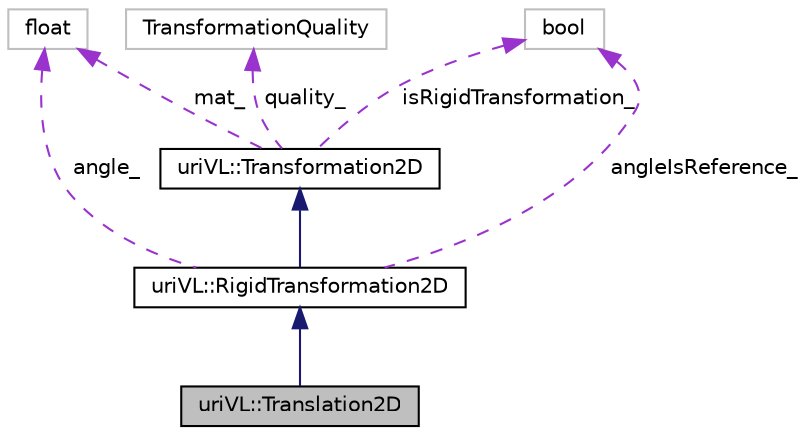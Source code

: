 digraph "uriVL::Translation2D"
{
  edge [fontname="Helvetica",fontsize="10",labelfontname="Helvetica",labelfontsize="10"];
  node [fontname="Helvetica",fontsize="10",shape=record];
  Node1 [label="uriVL::Translation2D",height=0.2,width=0.4,color="black", fillcolor="grey75", style="filled", fontcolor="black"];
  Node2 -> Node1 [dir="back",color="midnightblue",fontsize="10",style="solid",fontname="Helvetica"];
  Node2 [label="uriVL::RigidTransformation2D",height=0.2,width=0.4,color="black", fillcolor="white", style="filled",URL="$classuriVL_1_1RigidTransformation2D.html",tooltip="Class for all 2D transformation composed of a translation and a rotation. "];
  Node3 -> Node2 [dir="back",color="midnightblue",fontsize="10",style="solid",fontname="Helvetica"];
  Node3 [label="uriVL::Transformation2D",height=0.2,width=0.4,color="black", fillcolor="white", style="filled",URL="$classuriVL_1_1Transformation2D.html",tooltip="Virtual base class for all 2D transformation that can be represented by a 3 by 3 homogenous matrix..."];
  Node4 -> Node3 [dir="back",color="darkorchid3",fontsize="10",style="dashed",label=" quality_" ,fontname="Helvetica"];
  Node4 [label="TransformationQuality",height=0.2,width=0.4,color="grey75", fillcolor="white", style="filled"];
  Node5 -> Node3 [dir="back",color="darkorchid3",fontsize="10",style="dashed",label=" mat_" ,fontname="Helvetica"];
  Node5 [label="float",height=0.2,width=0.4,color="grey75", fillcolor="white", style="filled"];
  Node6 -> Node3 [dir="back",color="darkorchid3",fontsize="10",style="dashed",label=" isRigidTransformation_" ,fontname="Helvetica"];
  Node6 [label="bool",height=0.2,width=0.4,color="grey75", fillcolor="white", style="filled"];
  Node5 -> Node2 [dir="back",color="darkorchid3",fontsize="10",style="dashed",label=" angle_" ,fontname="Helvetica"];
  Node6 -> Node2 [dir="back",color="darkorchid3",fontsize="10",style="dashed",label=" angleIsReference_" ,fontname="Helvetica"];
}

